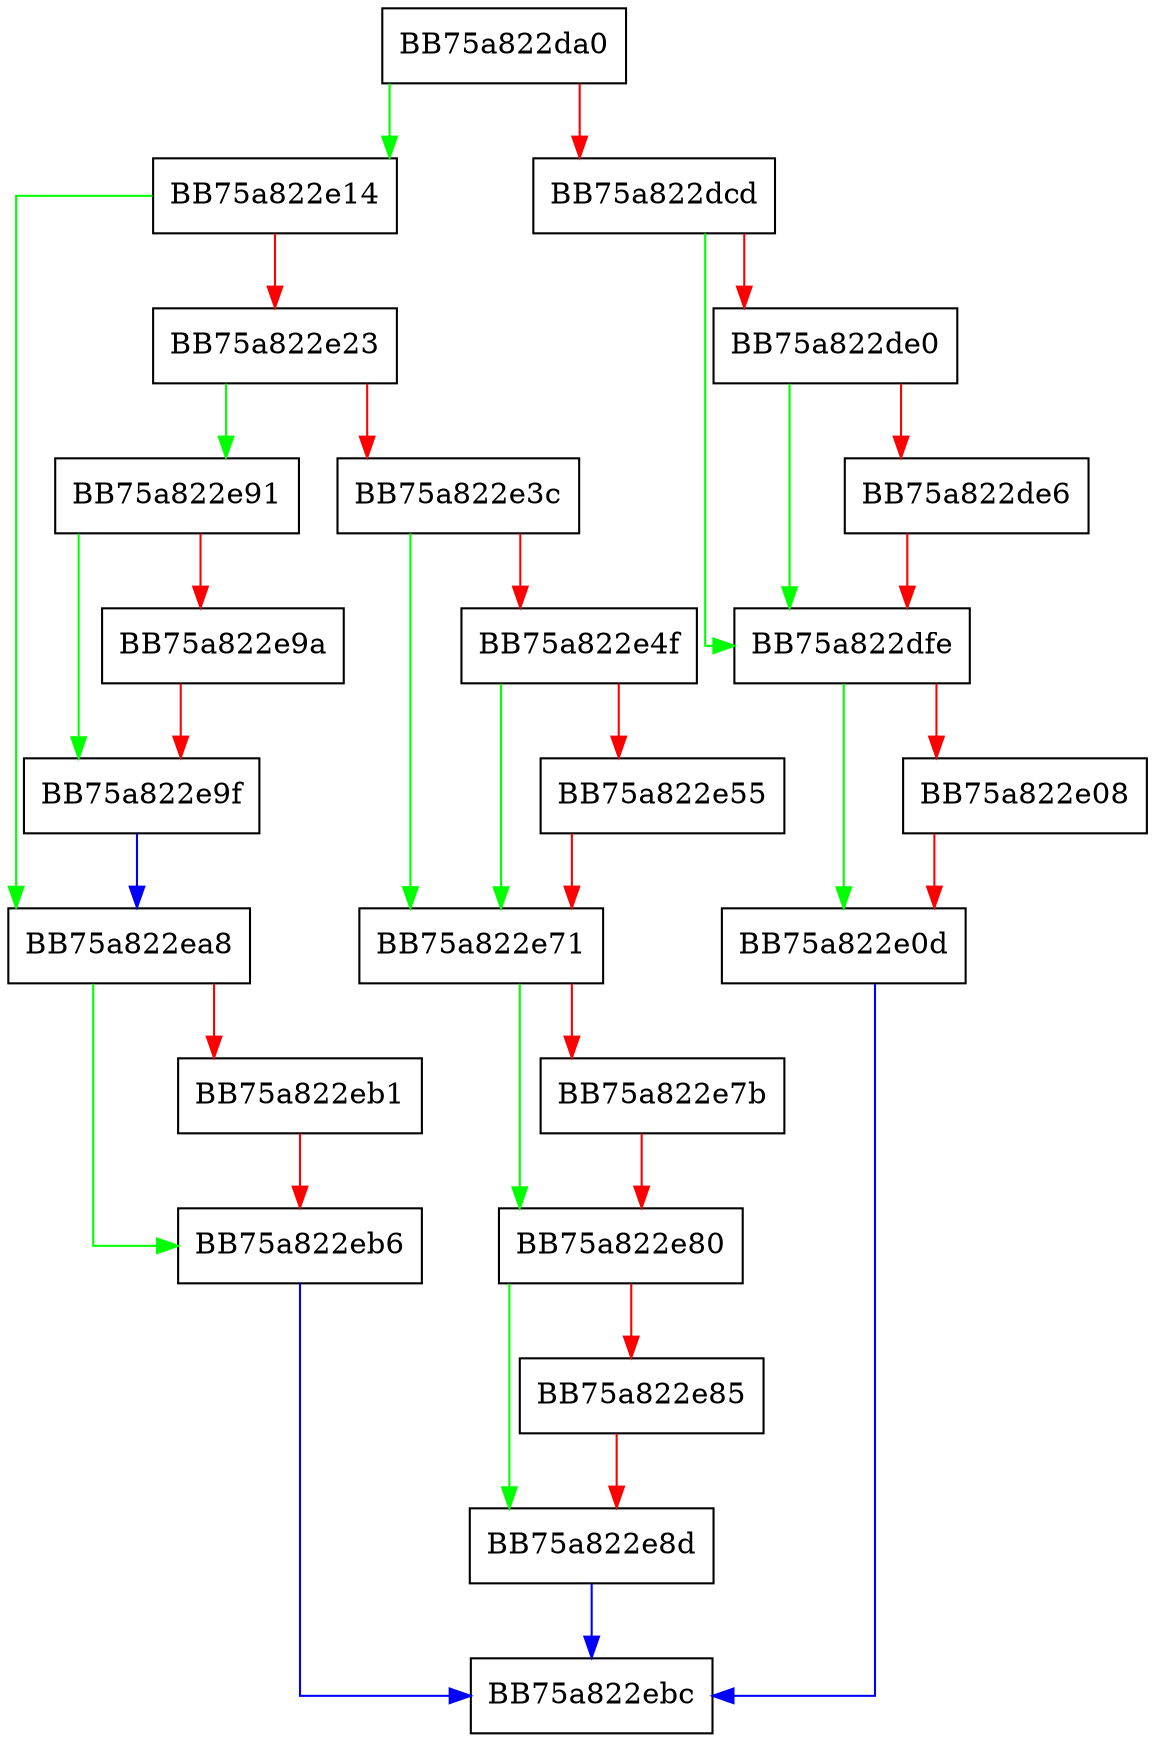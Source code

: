 digraph CollectStates {
  node [shape="box"];
  graph [splines=ortho];
  BB75a822da0 -> BB75a822e14 [color="green"];
  BB75a822da0 -> BB75a822dcd [color="red"];
  BB75a822dcd -> BB75a822dfe [color="green"];
  BB75a822dcd -> BB75a822de0 [color="red"];
  BB75a822de0 -> BB75a822dfe [color="green"];
  BB75a822de0 -> BB75a822de6 [color="red"];
  BB75a822de6 -> BB75a822dfe [color="red"];
  BB75a822dfe -> BB75a822e0d [color="green"];
  BB75a822dfe -> BB75a822e08 [color="red"];
  BB75a822e08 -> BB75a822e0d [color="red"];
  BB75a822e0d -> BB75a822ebc [color="blue"];
  BB75a822e14 -> BB75a822ea8 [color="green"];
  BB75a822e14 -> BB75a822e23 [color="red"];
  BB75a822e23 -> BB75a822e91 [color="green"];
  BB75a822e23 -> BB75a822e3c [color="red"];
  BB75a822e3c -> BB75a822e71 [color="green"];
  BB75a822e3c -> BB75a822e4f [color="red"];
  BB75a822e4f -> BB75a822e71 [color="green"];
  BB75a822e4f -> BB75a822e55 [color="red"];
  BB75a822e55 -> BB75a822e71 [color="red"];
  BB75a822e71 -> BB75a822e80 [color="green"];
  BB75a822e71 -> BB75a822e7b [color="red"];
  BB75a822e7b -> BB75a822e80 [color="red"];
  BB75a822e80 -> BB75a822e8d [color="green"];
  BB75a822e80 -> BB75a822e85 [color="red"];
  BB75a822e85 -> BB75a822e8d [color="red"];
  BB75a822e8d -> BB75a822ebc [color="blue"];
  BB75a822e91 -> BB75a822e9f [color="green"];
  BB75a822e91 -> BB75a822e9a [color="red"];
  BB75a822e9a -> BB75a822e9f [color="red"];
  BB75a822e9f -> BB75a822ea8 [color="blue"];
  BB75a822ea8 -> BB75a822eb6 [color="green"];
  BB75a822ea8 -> BB75a822eb1 [color="red"];
  BB75a822eb1 -> BB75a822eb6 [color="red"];
  BB75a822eb6 -> BB75a822ebc [color="blue"];
}